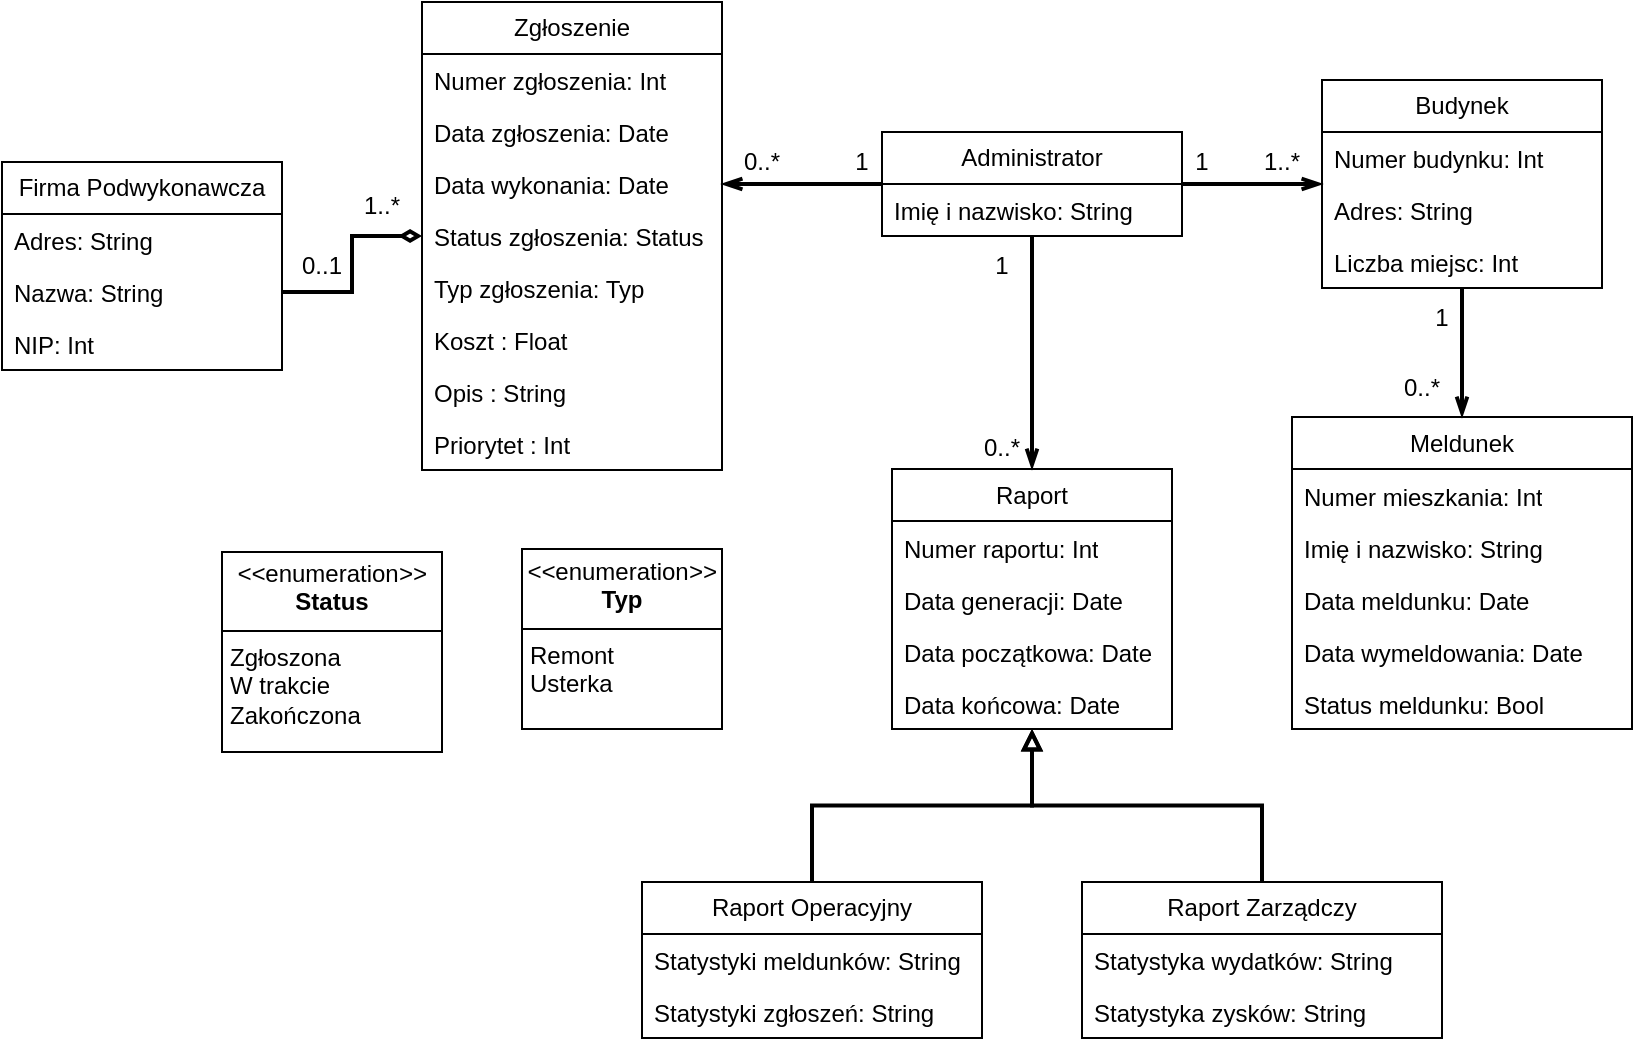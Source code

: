 <mxfile version="24.2.5" type="device">
  <diagram id="C5RBs43oDa-KdzZeNtuy" name="Page-1">
    <mxGraphModel dx="934" dy="540" grid="1" gridSize="10" guides="1" tooltips="1" connect="1" arrows="1" fold="1" page="1" pageScale="1" pageWidth="827" pageHeight="1169" math="0" shadow="0">
      <root>
        <mxCell id="WIyWlLk6GJQsqaUBKTNV-0" />
        <mxCell id="WIyWlLk6GJQsqaUBKTNV-1" parent="WIyWlLk6GJQsqaUBKTNV-0" />
        <mxCell id="6341Eyi9e6mTK1h2vhBP-0" value="Meldunek" style="swimlane;fontStyle=0;childLayout=stackLayout;horizontal=1;startSize=26;fillColor=none;horizontalStack=0;resizeParent=1;resizeParentMax=0;resizeLast=0;collapsible=1;marginBottom=0;whiteSpace=wrap;html=1;" parent="WIyWlLk6GJQsqaUBKTNV-1" vertex="1">
          <mxGeometry x="645" y="467.5" width="170" height="156" as="geometry" />
        </mxCell>
        <mxCell id="6341Eyi9e6mTK1h2vhBP-1" value="Numer mieszkania: Int" style="text;strokeColor=none;fillColor=none;align=left;verticalAlign=top;spacingLeft=4;spacingRight=4;overflow=hidden;rotatable=0;points=[[0,0.5],[1,0.5]];portConstraint=eastwest;whiteSpace=wrap;html=1;" parent="6341Eyi9e6mTK1h2vhBP-0" vertex="1">
          <mxGeometry y="26" width="170" height="26" as="geometry" />
        </mxCell>
        <mxCell id="6341Eyi9e6mTK1h2vhBP-2" value="Imię i nazwisko: String" style="text;strokeColor=none;fillColor=none;align=left;verticalAlign=top;spacingLeft=4;spacingRight=4;overflow=hidden;rotatable=0;points=[[0,0.5],[1,0.5]];portConstraint=eastwest;whiteSpace=wrap;html=1;" parent="6341Eyi9e6mTK1h2vhBP-0" vertex="1">
          <mxGeometry y="52" width="170" height="26" as="geometry" />
        </mxCell>
        <mxCell id="6341Eyi9e6mTK1h2vhBP-41" value="Data meldunku: Date" style="text;strokeColor=none;fillColor=none;align=left;verticalAlign=top;spacingLeft=4;spacingRight=4;overflow=hidden;rotatable=0;points=[[0,0.5],[1,0.5]];portConstraint=eastwest;whiteSpace=wrap;html=1;" parent="6341Eyi9e6mTK1h2vhBP-0" vertex="1">
          <mxGeometry y="78" width="170" height="26" as="geometry" />
        </mxCell>
        <mxCell id="6341Eyi9e6mTK1h2vhBP-42" value="Data wymeldowania: Date" style="text;strokeColor=none;fillColor=none;align=left;verticalAlign=top;spacingLeft=4;spacingRight=4;overflow=hidden;rotatable=0;points=[[0,0.5],[1,0.5]];portConstraint=eastwest;whiteSpace=wrap;html=1;" parent="6341Eyi9e6mTK1h2vhBP-0" vertex="1">
          <mxGeometry y="104" width="170" height="26" as="geometry" />
        </mxCell>
        <mxCell id="6341Eyi9e6mTK1h2vhBP-43" value="Status meldunku: Bool" style="text;strokeColor=none;fillColor=none;align=left;verticalAlign=top;spacingLeft=4;spacingRight=4;overflow=hidden;rotatable=0;points=[[0,0.5],[1,0.5]];portConstraint=eastwest;whiteSpace=wrap;html=1;" parent="6341Eyi9e6mTK1h2vhBP-0" vertex="1">
          <mxGeometry y="130" width="170" height="26" as="geometry" />
        </mxCell>
        <mxCell id="OcIfHJ2hVzTgsSpw0AHv-22" style="edgeStyle=orthogonalEdgeStyle;rounded=0;orthogonalLoop=1;jettySize=auto;html=1;endArrow=block;endFill=0;strokeWidth=2;" edge="1" parent="WIyWlLk6GJQsqaUBKTNV-1" source="6341Eyi9e6mTK1h2vhBP-20" target="6341Eyi9e6mTK1h2vhBP-51">
          <mxGeometry relative="1" as="geometry" />
        </mxCell>
        <mxCell id="6341Eyi9e6mTK1h2vhBP-20" value="Raport Zarządczy" style="swimlane;fontStyle=0;childLayout=stackLayout;horizontal=1;startSize=26;fillColor=none;horizontalStack=0;resizeParent=1;resizeParentMax=0;resizeLast=0;collapsible=1;marginBottom=0;whiteSpace=wrap;html=1;" parent="WIyWlLk6GJQsqaUBKTNV-1" vertex="1">
          <mxGeometry x="540" y="700" width="180" height="78" as="geometry" />
        </mxCell>
        <mxCell id="6341Eyi9e6mTK1h2vhBP-21" value="Statystyka wydatków: String" style="text;strokeColor=none;fillColor=none;align=left;verticalAlign=top;spacingLeft=4;spacingRight=4;overflow=hidden;rotatable=0;points=[[0,0.5],[1,0.5]];portConstraint=eastwest;whiteSpace=wrap;html=1;" parent="6341Eyi9e6mTK1h2vhBP-20" vertex="1">
          <mxGeometry y="26" width="180" height="26" as="geometry" />
        </mxCell>
        <mxCell id="6341Eyi9e6mTK1h2vhBP-23" value="Statystyka zysków: String" style="text;strokeColor=none;fillColor=none;align=left;verticalAlign=top;spacingLeft=4;spacingRight=4;overflow=hidden;rotatable=0;points=[[0,0.5],[1,0.5]];portConstraint=eastwest;whiteSpace=wrap;html=1;" parent="6341Eyi9e6mTK1h2vhBP-20" vertex="1">
          <mxGeometry y="52" width="180" height="26" as="geometry" />
        </mxCell>
        <mxCell id="OcIfHJ2hVzTgsSpw0AHv-21" style="edgeStyle=orthogonalEdgeStyle;rounded=0;orthogonalLoop=1;jettySize=auto;html=1;endArrow=block;endFill=0;strokeWidth=2;" edge="1" parent="WIyWlLk6GJQsqaUBKTNV-1" source="6341Eyi9e6mTK1h2vhBP-24" target="6341Eyi9e6mTK1h2vhBP-51">
          <mxGeometry relative="1" as="geometry" />
        </mxCell>
        <mxCell id="6341Eyi9e6mTK1h2vhBP-24" value="Raport Operacyjny" style="swimlane;fontStyle=0;childLayout=stackLayout;horizontal=1;startSize=26;fillColor=none;horizontalStack=0;resizeParent=1;resizeParentMax=0;resizeLast=0;collapsible=1;marginBottom=0;whiteSpace=wrap;html=1;" parent="WIyWlLk6GJQsqaUBKTNV-1" vertex="1">
          <mxGeometry x="320" y="700" width="170" height="78" as="geometry" />
        </mxCell>
        <mxCell id="6341Eyi9e6mTK1h2vhBP-25" value="Statystyki meldunków: String" style="text;strokeColor=none;fillColor=none;align=left;verticalAlign=top;spacingLeft=4;spacingRight=4;overflow=hidden;rotatable=0;points=[[0,0.5],[1,0.5]];portConstraint=eastwest;whiteSpace=wrap;html=1;" parent="6341Eyi9e6mTK1h2vhBP-24" vertex="1">
          <mxGeometry y="26" width="170" height="26" as="geometry" />
        </mxCell>
        <mxCell id="6341Eyi9e6mTK1h2vhBP-26" value="Statystyki zgłoszeń: String" style="text;strokeColor=none;fillColor=none;align=left;verticalAlign=top;spacingLeft=4;spacingRight=4;overflow=hidden;rotatable=0;points=[[0,0.5],[1,0.5]];portConstraint=eastwest;whiteSpace=wrap;html=1;" parent="6341Eyi9e6mTK1h2vhBP-24" vertex="1">
          <mxGeometry y="52" width="170" height="26" as="geometry" />
        </mxCell>
        <mxCell id="OcIfHJ2hVzTgsSpw0AHv-33" style="edgeStyle=orthogonalEdgeStyle;rounded=0;orthogonalLoop=1;jettySize=auto;html=1;endArrow=openThin;endFill=0;strokeWidth=2;" edge="1" parent="WIyWlLk6GJQsqaUBKTNV-1" source="6341Eyi9e6mTK1h2vhBP-28" target="6341Eyi9e6mTK1h2vhBP-0">
          <mxGeometry relative="1" as="geometry" />
        </mxCell>
        <mxCell id="6341Eyi9e6mTK1h2vhBP-28" value="Budynek" style="swimlane;fontStyle=0;childLayout=stackLayout;horizontal=1;startSize=26;fillColor=none;horizontalStack=0;resizeParent=1;resizeParentMax=0;resizeLast=0;collapsible=1;marginBottom=0;whiteSpace=wrap;html=1;" parent="WIyWlLk6GJQsqaUBKTNV-1" vertex="1">
          <mxGeometry x="660" y="299" width="140" height="104" as="geometry" />
        </mxCell>
        <mxCell id="6341Eyi9e6mTK1h2vhBP-31" value="Numer budynku: Int" style="text;strokeColor=none;fillColor=none;align=left;verticalAlign=top;spacingLeft=4;spacingRight=4;overflow=hidden;rotatable=0;points=[[0,0.5],[1,0.5]];portConstraint=eastwest;whiteSpace=wrap;html=1;" parent="6341Eyi9e6mTK1h2vhBP-28" vertex="1">
          <mxGeometry y="26" width="140" height="26" as="geometry" />
        </mxCell>
        <mxCell id="6341Eyi9e6mTK1h2vhBP-29" value="Adres: String" style="text;strokeColor=none;fillColor=none;align=left;verticalAlign=top;spacingLeft=4;spacingRight=4;overflow=hidden;rotatable=0;points=[[0,0.5],[1,0.5]];portConstraint=eastwest;whiteSpace=wrap;html=1;" parent="6341Eyi9e6mTK1h2vhBP-28" vertex="1">
          <mxGeometry y="52" width="140" height="26" as="geometry" />
        </mxCell>
        <mxCell id="6341Eyi9e6mTK1h2vhBP-30" value="Liczba miejsc: Int" style="text;strokeColor=none;fillColor=none;align=left;verticalAlign=top;spacingLeft=4;spacingRight=4;overflow=hidden;rotatable=0;points=[[0,0.5],[1,0.5]];portConstraint=eastwest;whiteSpace=wrap;html=1;" parent="6341Eyi9e6mTK1h2vhBP-28" vertex="1">
          <mxGeometry y="78" width="140" height="26" as="geometry" />
        </mxCell>
        <mxCell id="OcIfHJ2hVzTgsSpw0AHv-15" style="edgeStyle=orthogonalEdgeStyle;rounded=0;orthogonalLoop=1;jettySize=auto;html=1;entryX=1;entryY=0.5;entryDx=0;entryDy=0;endArrow=openThin;endFill=0;strokeWidth=2;" edge="1" parent="WIyWlLk6GJQsqaUBKTNV-1" source="6341Eyi9e6mTK1h2vhBP-32" target="6341Eyi9e6mTK1h2vhBP-60">
          <mxGeometry relative="1" as="geometry" />
        </mxCell>
        <mxCell id="OcIfHJ2hVzTgsSpw0AHv-18" style="edgeStyle=orthogonalEdgeStyle;rounded=0;orthogonalLoop=1;jettySize=auto;html=1;endArrow=openThin;endFill=0;strokeWidth=2;" edge="1" parent="WIyWlLk6GJQsqaUBKTNV-1" source="6341Eyi9e6mTK1h2vhBP-32" target="6341Eyi9e6mTK1h2vhBP-28">
          <mxGeometry relative="1" as="geometry" />
        </mxCell>
        <mxCell id="OcIfHJ2hVzTgsSpw0AHv-19" style="edgeStyle=orthogonalEdgeStyle;rounded=0;orthogonalLoop=1;jettySize=auto;html=1;endArrow=openThin;endFill=0;strokeWidth=2;" edge="1" parent="WIyWlLk6GJQsqaUBKTNV-1" source="6341Eyi9e6mTK1h2vhBP-32" target="6341Eyi9e6mTK1h2vhBP-51">
          <mxGeometry relative="1" as="geometry" />
        </mxCell>
        <mxCell id="6341Eyi9e6mTK1h2vhBP-32" value="Administrator" style="swimlane;fontStyle=0;childLayout=stackLayout;horizontal=1;startSize=26;fillColor=none;horizontalStack=0;resizeParent=1;resizeParentMax=0;resizeLast=0;collapsible=1;marginBottom=0;whiteSpace=wrap;html=1;" parent="WIyWlLk6GJQsqaUBKTNV-1" vertex="1">
          <mxGeometry x="440" y="325" width="150" height="52" as="geometry" />
        </mxCell>
        <mxCell id="6341Eyi9e6mTK1h2vhBP-33" value="Imię i nazwisko: String" style="text;strokeColor=none;fillColor=none;align=left;verticalAlign=top;spacingLeft=4;spacingRight=4;overflow=hidden;rotatable=0;points=[[0,0.5],[1,0.5]];portConstraint=eastwest;whiteSpace=wrap;html=1;" parent="6341Eyi9e6mTK1h2vhBP-32" vertex="1">
          <mxGeometry y="26" width="150" height="26" as="geometry" />
        </mxCell>
        <mxCell id="6341Eyi9e6mTK1h2vhBP-36" value="Firma Podwykonawcza" style="swimlane;fontStyle=0;childLayout=stackLayout;horizontal=1;startSize=26;fillColor=none;horizontalStack=0;resizeParent=1;resizeParentMax=0;resizeLast=0;collapsible=1;marginBottom=0;whiteSpace=wrap;html=1;" parent="WIyWlLk6GJQsqaUBKTNV-1" vertex="1">
          <mxGeometry y="340" width="140" height="104" as="geometry" />
        </mxCell>
        <mxCell id="6341Eyi9e6mTK1h2vhBP-37" value="Adres: String" style="text;strokeColor=none;fillColor=none;align=left;verticalAlign=top;spacingLeft=4;spacingRight=4;overflow=hidden;rotatable=0;points=[[0,0.5],[1,0.5]];portConstraint=eastwest;whiteSpace=wrap;html=1;" parent="6341Eyi9e6mTK1h2vhBP-36" vertex="1">
          <mxGeometry y="26" width="140" height="26" as="geometry" />
        </mxCell>
        <mxCell id="6341Eyi9e6mTK1h2vhBP-38" value="Nazwa: String" style="text;strokeColor=none;fillColor=none;align=left;verticalAlign=top;spacingLeft=4;spacingRight=4;overflow=hidden;rotatable=0;points=[[0,0.5],[1,0.5]];portConstraint=eastwest;whiteSpace=wrap;html=1;" parent="6341Eyi9e6mTK1h2vhBP-36" vertex="1">
          <mxGeometry y="52" width="140" height="26" as="geometry" />
        </mxCell>
        <mxCell id="6341Eyi9e6mTK1h2vhBP-39" value="NIP: Int" style="text;strokeColor=none;fillColor=none;align=left;verticalAlign=top;spacingLeft=4;spacingRight=4;overflow=hidden;rotatable=0;points=[[0,0.5],[1,0.5]];portConstraint=eastwest;whiteSpace=wrap;html=1;" parent="6341Eyi9e6mTK1h2vhBP-36" vertex="1">
          <mxGeometry y="78" width="140" height="26" as="geometry" />
        </mxCell>
        <mxCell id="6341Eyi9e6mTK1h2vhBP-51" value="Raport" style="swimlane;fontStyle=0;childLayout=stackLayout;horizontal=1;startSize=26;fillColor=none;horizontalStack=0;resizeParent=1;resizeParentMax=0;resizeLast=0;collapsible=1;marginBottom=0;whiteSpace=wrap;html=1;" parent="WIyWlLk6GJQsqaUBKTNV-1" vertex="1">
          <mxGeometry x="445" y="493.5" width="140" height="130" as="geometry" />
        </mxCell>
        <mxCell id="6341Eyi9e6mTK1h2vhBP-52" value="Numer raportu: Int" style="text;strokeColor=none;fillColor=none;align=left;verticalAlign=top;spacingLeft=4;spacingRight=4;overflow=hidden;rotatable=0;points=[[0,0.5],[1,0.5]];portConstraint=eastwest;whiteSpace=wrap;html=1;" parent="6341Eyi9e6mTK1h2vhBP-51" vertex="1">
          <mxGeometry y="26" width="140" height="26" as="geometry" />
        </mxCell>
        <mxCell id="6341Eyi9e6mTK1h2vhBP-55" value="Data generacji: Date" style="text;strokeColor=none;fillColor=none;align=left;verticalAlign=top;spacingLeft=4;spacingRight=4;overflow=hidden;rotatable=0;points=[[0,0.5],[1,0.5]];portConstraint=eastwest;whiteSpace=wrap;html=1;" parent="6341Eyi9e6mTK1h2vhBP-51" vertex="1">
          <mxGeometry y="52" width="140" height="26" as="geometry" />
        </mxCell>
        <mxCell id="6341Eyi9e6mTK1h2vhBP-53" value="Data początkowa: Date" style="text;strokeColor=none;fillColor=none;align=left;verticalAlign=top;spacingLeft=4;spacingRight=4;overflow=hidden;rotatable=0;points=[[0,0.5],[1,0.5]];portConstraint=eastwest;whiteSpace=wrap;html=1;" parent="6341Eyi9e6mTK1h2vhBP-51" vertex="1">
          <mxGeometry y="78" width="140" height="26" as="geometry" />
        </mxCell>
        <mxCell id="6341Eyi9e6mTK1h2vhBP-54" value="Data końcowa: Date" style="text;strokeColor=none;fillColor=none;align=left;verticalAlign=top;spacingLeft=4;spacingRight=4;overflow=hidden;rotatable=0;points=[[0,0.5],[1,0.5]];portConstraint=eastwest;whiteSpace=wrap;html=1;" parent="6341Eyi9e6mTK1h2vhBP-51" vertex="1">
          <mxGeometry y="104" width="140" height="26" as="geometry" />
        </mxCell>
        <mxCell id="6341Eyi9e6mTK1h2vhBP-57" value="Zgłoszenie" style="swimlane;fontStyle=0;childLayout=stackLayout;horizontal=1;startSize=26;fillColor=none;horizontalStack=0;resizeParent=1;resizeParentMax=0;resizeLast=0;collapsible=1;marginBottom=0;whiteSpace=wrap;html=1;" parent="WIyWlLk6GJQsqaUBKTNV-1" vertex="1">
          <mxGeometry x="210" y="260" width="150" height="234" as="geometry" />
        </mxCell>
        <mxCell id="6341Eyi9e6mTK1h2vhBP-58" value="Numer zgłoszenia: Int" style="text;strokeColor=none;fillColor=none;align=left;verticalAlign=top;spacingLeft=4;spacingRight=4;overflow=hidden;rotatable=0;points=[[0,0.5],[1,0.5]];portConstraint=eastwest;whiteSpace=wrap;html=1;" parent="6341Eyi9e6mTK1h2vhBP-57" vertex="1">
          <mxGeometry y="26" width="150" height="26" as="geometry" />
        </mxCell>
        <mxCell id="6341Eyi9e6mTK1h2vhBP-59" value="Data zgłoszenia: Date" style="text;strokeColor=none;fillColor=none;align=left;verticalAlign=top;spacingLeft=4;spacingRight=4;overflow=hidden;rotatable=0;points=[[0,0.5],[1,0.5]];portConstraint=eastwest;whiteSpace=wrap;html=1;" parent="6341Eyi9e6mTK1h2vhBP-57" vertex="1">
          <mxGeometry y="52" width="150" height="26" as="geometry" />
        </mxCell>
        <mxCell id="6341Eyi9e6mTK1h2vhBP-60" value="Data wykonania: Date" style="text;strokeColor=none;fillColor=none;align=left;verticalAlign=top;spacingLeft=4;spacingRight=4;overflow=hidden;rotatable=0;points=[[0,0.5],[1,0.5]];portConstraint=eastwest;whiteSpace=wrap;html=1;" parent="6341Eyi9e6mTK1h2vhBP-57" vertex="1">
          <mxGeometry y="78" width="150" height="26" as="geometry" />
        </mxCell>
        <mxCell id="6341Eyi9e6mTK1h2vhBP-61" value="Status zgłoszenia: Status" style="text;strokeColor=none;fillColor=none;align=left;verticalAlign=top;spacingLeft=4;spacingRight=4;overflow=hidden;rotatable=0;points=[[0,0.5],[1,0.5]];portConstraint=eastwest;whiteSpace=wrap;html=1;" parent="6341Eyi9e6mTK1h2vhBP-57" vertex="1">
          <mxGeometry y="104" width="150" height="26" as="geometry" />
        </mxCell>
        <mxCell id="19whJooN5UoCeyibKJf0-1" value="Typ zgłoszenia: Typ" style="text;strokeColor=none;fillColor=none;align=left;verticalAlign=top;spacingLeft=4;spacingRight=4;overflow=hidden;rotatable=0;points=[[0,0.5],[1,0.5]];portConstraint=eastwest;whiteSpace=wrap;html=1;" parent="6341Eyi9e6mTK1h2vhBP-57" vertex="1">
          <mxGeometry y="130" width="150" height="26" as="geometry" />
        </mxCell>
        <mxCell id="19whJooN5UoCeyibKJf0-2" value="Koszt&amp;nbsp;&lt;span style=&quot;background-color: initial;&quot;&gt;: Float&lt;/span&gt;&lt;span style=&quot;background-color: initial;&quot;&gt;&amp;nbsp;&lt;/span&gt;" style="text;strokeColor=none;fillColor=none;align=left;verticalAlign=top;spacingLeft=4;spacingRight=4;overflow=hidden;rotatable=0;points=[[0,0.5],[1,0.5]];portConstraint=eastwest;whiteSpace=wrap;html=1;" parent="6341Eyi9e6mTK1h2vhBP-57" vertex="1">
          <mxGeometry y="156" width="150" height="26" as="geometry" />
        </mxCell>
        <mxCell id="OcIfHJ2hVzTgsSpw0AHv-37" value="Opis&amp;nbsp;&lt;span style=&quot;background-color: initial;&quot;&gt;: String&lt;/span&gt;&lt;span style=&quot;background-color: initial;&quot;&gt;&amp;nbsp;&lt;/span&gt;" style="text;strokeColor=none;fillColor=none;align=left;verticalAlign=top;spacingLeft=4;spacingRight=4;overflow=hidden;rotatable=0;points=[[0,0.5],[1,0.5]];portConstraint=eastwest;whiteSpace=wrap;html=1;" vertex="1" parent="6341Eyi9e6mTK1h2vhBP-57">
          <mxGeometry y="182" width="150" height="26" as="geometry" />
        </mxCell>
        <mxCell id="OcIfHJ2hVzTgsSpw0AHv-38" value="Priorytet&amp;nbsp;&lt;span style=&quot;background-color: initial;&quot;&gt;: Int&lt;/span&gt;&lt;span style=&quot;background-color: initial;&quot;&gt;&amp;nbsp;&lt;/span&gt;" style="text;strokeColor=none;fillColor=none;align=left;verticalAlign=top;spacingLeft=4;spacingRight=4;overflow=hidden;rotatable=0;points=[[0,0.5],[1,0.5]];portConstraint=eastwest;whiteSpace=wrap;html=1;" vertex="1" parent="6341Eyi9e6mTK1h2vhBP-57">
          <mxGeometry y="208" width="150" height="26" as="geometry" />
        </mxCell>
        <mxCell id="OcIfHJ2hVzTgsSpw0AHv-0" value="&lt;p style=&quot;margin:0px;margin-top:4px;text-align:center;&quot;&gt;&lt;i&gt;&amp;lt;&amp;lt;&lt;/i&gt;enumeration&lt;i&gt;&amp;gt;&amp;gt;&lt;/i&gt;&lt;br&gt;&lt;b&gt;Status&lt;/b&gt;&lt;/p&gt;&lt;hr size=&quot;1&quot; style=&quot;border-style:solid;&quot;&gt;&lt;p style=&quot;margin:0px;margin-left:4px;&quot;&gt;Zgłoszona&lt;br&gt;&lt;/p&gt;&lt;p style=&quot;margin:0px;margin-left:4px;&quot;&gt;W trakcie&lt;/p&gt;&lt;p style=&quot;margin:0px;margin-left:4px;&quot;&gt;Zakończona&lt;/p&gt;" style="verticalAlign=top;align=left;overflow=fill;html=1;whiteSpace=wrap;" vertex="1" parent="WIyWlLk6GJQsqaUBKTNV-1">
          <mxGeometry x="110" y="535" width="110" height="100" as="geometry" />
        </mxCell>
        <mxCell id="OcIfHJ2hVzTgsSpw0AHv-1" value="&lt;p style=&quot;margin:0px;margin-top:4px;text-align:center;&quot;&gt;&lt;i&gt;&amp;lt;&amp;lt;&lt;/i&gt;enumeration&lt;i&gt;&amp;gt;&amp;gt;&lt;/i&gt;&lt;br&gt;&lt;b&gt;Typ&lt;/b&gt;&lt;/p&gt;&lt;hr size=&quot;1&quot; style=&quot;border-style:solid;&quot;&gt;&lt;p style=&quot;margin:0px;margin-left:4px;&quot;&gt;Remont&lt;/p&gt;&lt;p style=&quot;margin:0px;margin-left:4px;&quot;&gt;Usterka&lt;/p&gt;" style="verticalAlign=top;align=left;overflow=fill;html=1;whiteSpace=wrap;" vertex="1" parent="WIyWlLk6GJQsqaUBKTNV-1">
          <mxGeometry x="260" y="533.5" width="100" height="90" as="geometry" />
        </mxCell>
        <mxCell id="OcIfHJ2hVzTgsSpw0AHv-10" style="edgeStyle=orthogonalEdgeStyle;rounded=0;orthogonalLoop=1;jettySize=auto;html=1;endArrow=diamondThin;endFill=0;strokeWidth=2;" edge="1" parent="WIyWlLk6GJQsqaUBKTNV-1" source="6341Eyi9e6mTK1h2vhBP-38" target="6341Eyi9e6mTK1h2vhBP-57">
          <mxGeometry relative="1" as="geometry" />
        </mxCell>
        <mxCell id="OcIfHJ2hVzTgsSpw0AHv-12" value="1..*" style="text;html=1;align=center;verticalAlign=middle;whiteSpace=wrap;rounded=0;" vertex="1" parent="WIyWlLk6GJQsqaUBKTNV-1">
          <mxGeometry x="160" y="347" width="60" height="30" as="geometry" />
        </mxCell>
        <mxCell id="OcIfHJ2hVzTgsSpw0AHv-14" value="0..1" style="text;html=1;align=center;verticalAlign=middle;whiteSpace=wrap;rounded=0;" vertex="1" parent="WIyWlLk6GJQsqaUBKTNV-1">
          <mxGeometry x="130" y="377" width="60" height="30" as="geometry" />
        </mxCell>
        <mxCell id="OcIfHJ2hVzTgsSpw0AHv-16" value="0..*" style="text;html=1;align=center;verticalAlign=middle;whiteSpace=wrap;rounded=0;" vertex="1" parent="WIyWlLk6GJQsqaUBKTNV-1">
          <mxGeometry x="350" y="325" width="60" height="30" as="geometry" />
        </mxCell>
        <mxCell id="OcIfHJ2hVzTgsSpw0AHv-28" value="1" style="text;html=1;align=center;verticalAlign=middle;whiteSpace=wrap;rounded=0;" vertex="1" parent="WIyWlLk6GJQsqaUBKTNV-1">
          <mxGeometry x="400" y="325" width="60" height="30" as="geometry" />
        </mxCell>
        <mxCell id="OcIfHJ2hVzTgsSpw0AHv-29" value="1" style="text;html=1;align=center;verticalAlign=middle;whiteSpace=wrap;rounded=0;" vertex="1" parent="WIyWlLk6GJQsqaUBKTNV-1">
          <mxGeometry x="570" y="325" width="60" height="30" as="geometry" />
        </mxCell>
        <mxCell id="OcIfHJ2hVzTgsSpw0AHv-30" value="1..*" style="text;html=1;align=center;verticalAlign=middle;whiteSpace=wrap;rounded=0;" vertex="1" parent="WIyWlLk6GJQsqaUBKTNV-1">
          <mxGeometry x="610" y="325" width="60" height="30" as="geometry" />
        </mxCell>
        <mxCell id="OcIfHJ2hVzTgsSpw0AHv-31" value="1" style="text;html=1;align=center;verticalAlign=middle;whiteSpace=wrap;rounded=0;" vertex="1" parent="WIyWlLk6GJQsqaUBKTNV-1">
          <mxGeometry x="470" y="377" width="60" height="30" as="geometry" />
        </mxCell>
        <mxCell id="OcIfHJ2hVzTgsSpw0AHv-32" value="0..*" style="text;html=1;align=center;verticalAlign=middle;whiteSpace=wrap;rounded=0;" vertex="1" parent="WIyWlLk6GJQsqaUBKTNV-1">
          <mxGeometry x="470" y="468" width="60" height="30" as="geometry" />
        </mxCell>
        <mxCell id="OcIfHJ2hVzTgsSpw0AHv-34" value="1" style="text;html=1;align=center;verticalAlign=middle;whiteSpace=wrap;rounded=0;" vertex="1" parent="WIyWlLk6GJQsqaUBKTNV-1">
          <mxGeometry x="690" y="403" width="60" height="30" as="geometry" />
        </mxCell>
        <mxCell id="OcIfHJ2hVzTgsSpw0AHv-36" value="0..*" style="text;html=1;align=center;verticalAlign=middle;whiteSpace=wrap;rounded=0;" vertex="1" parent="WIyWlLk6GJQsqaUBKTNV-1">
          <mxGeometry x="680" y="437.5" width="60" height="30" as="geometry" />
        </mxCell>
      </root>
    </mxGraphModel>
  </diagram>
</mxfile>
